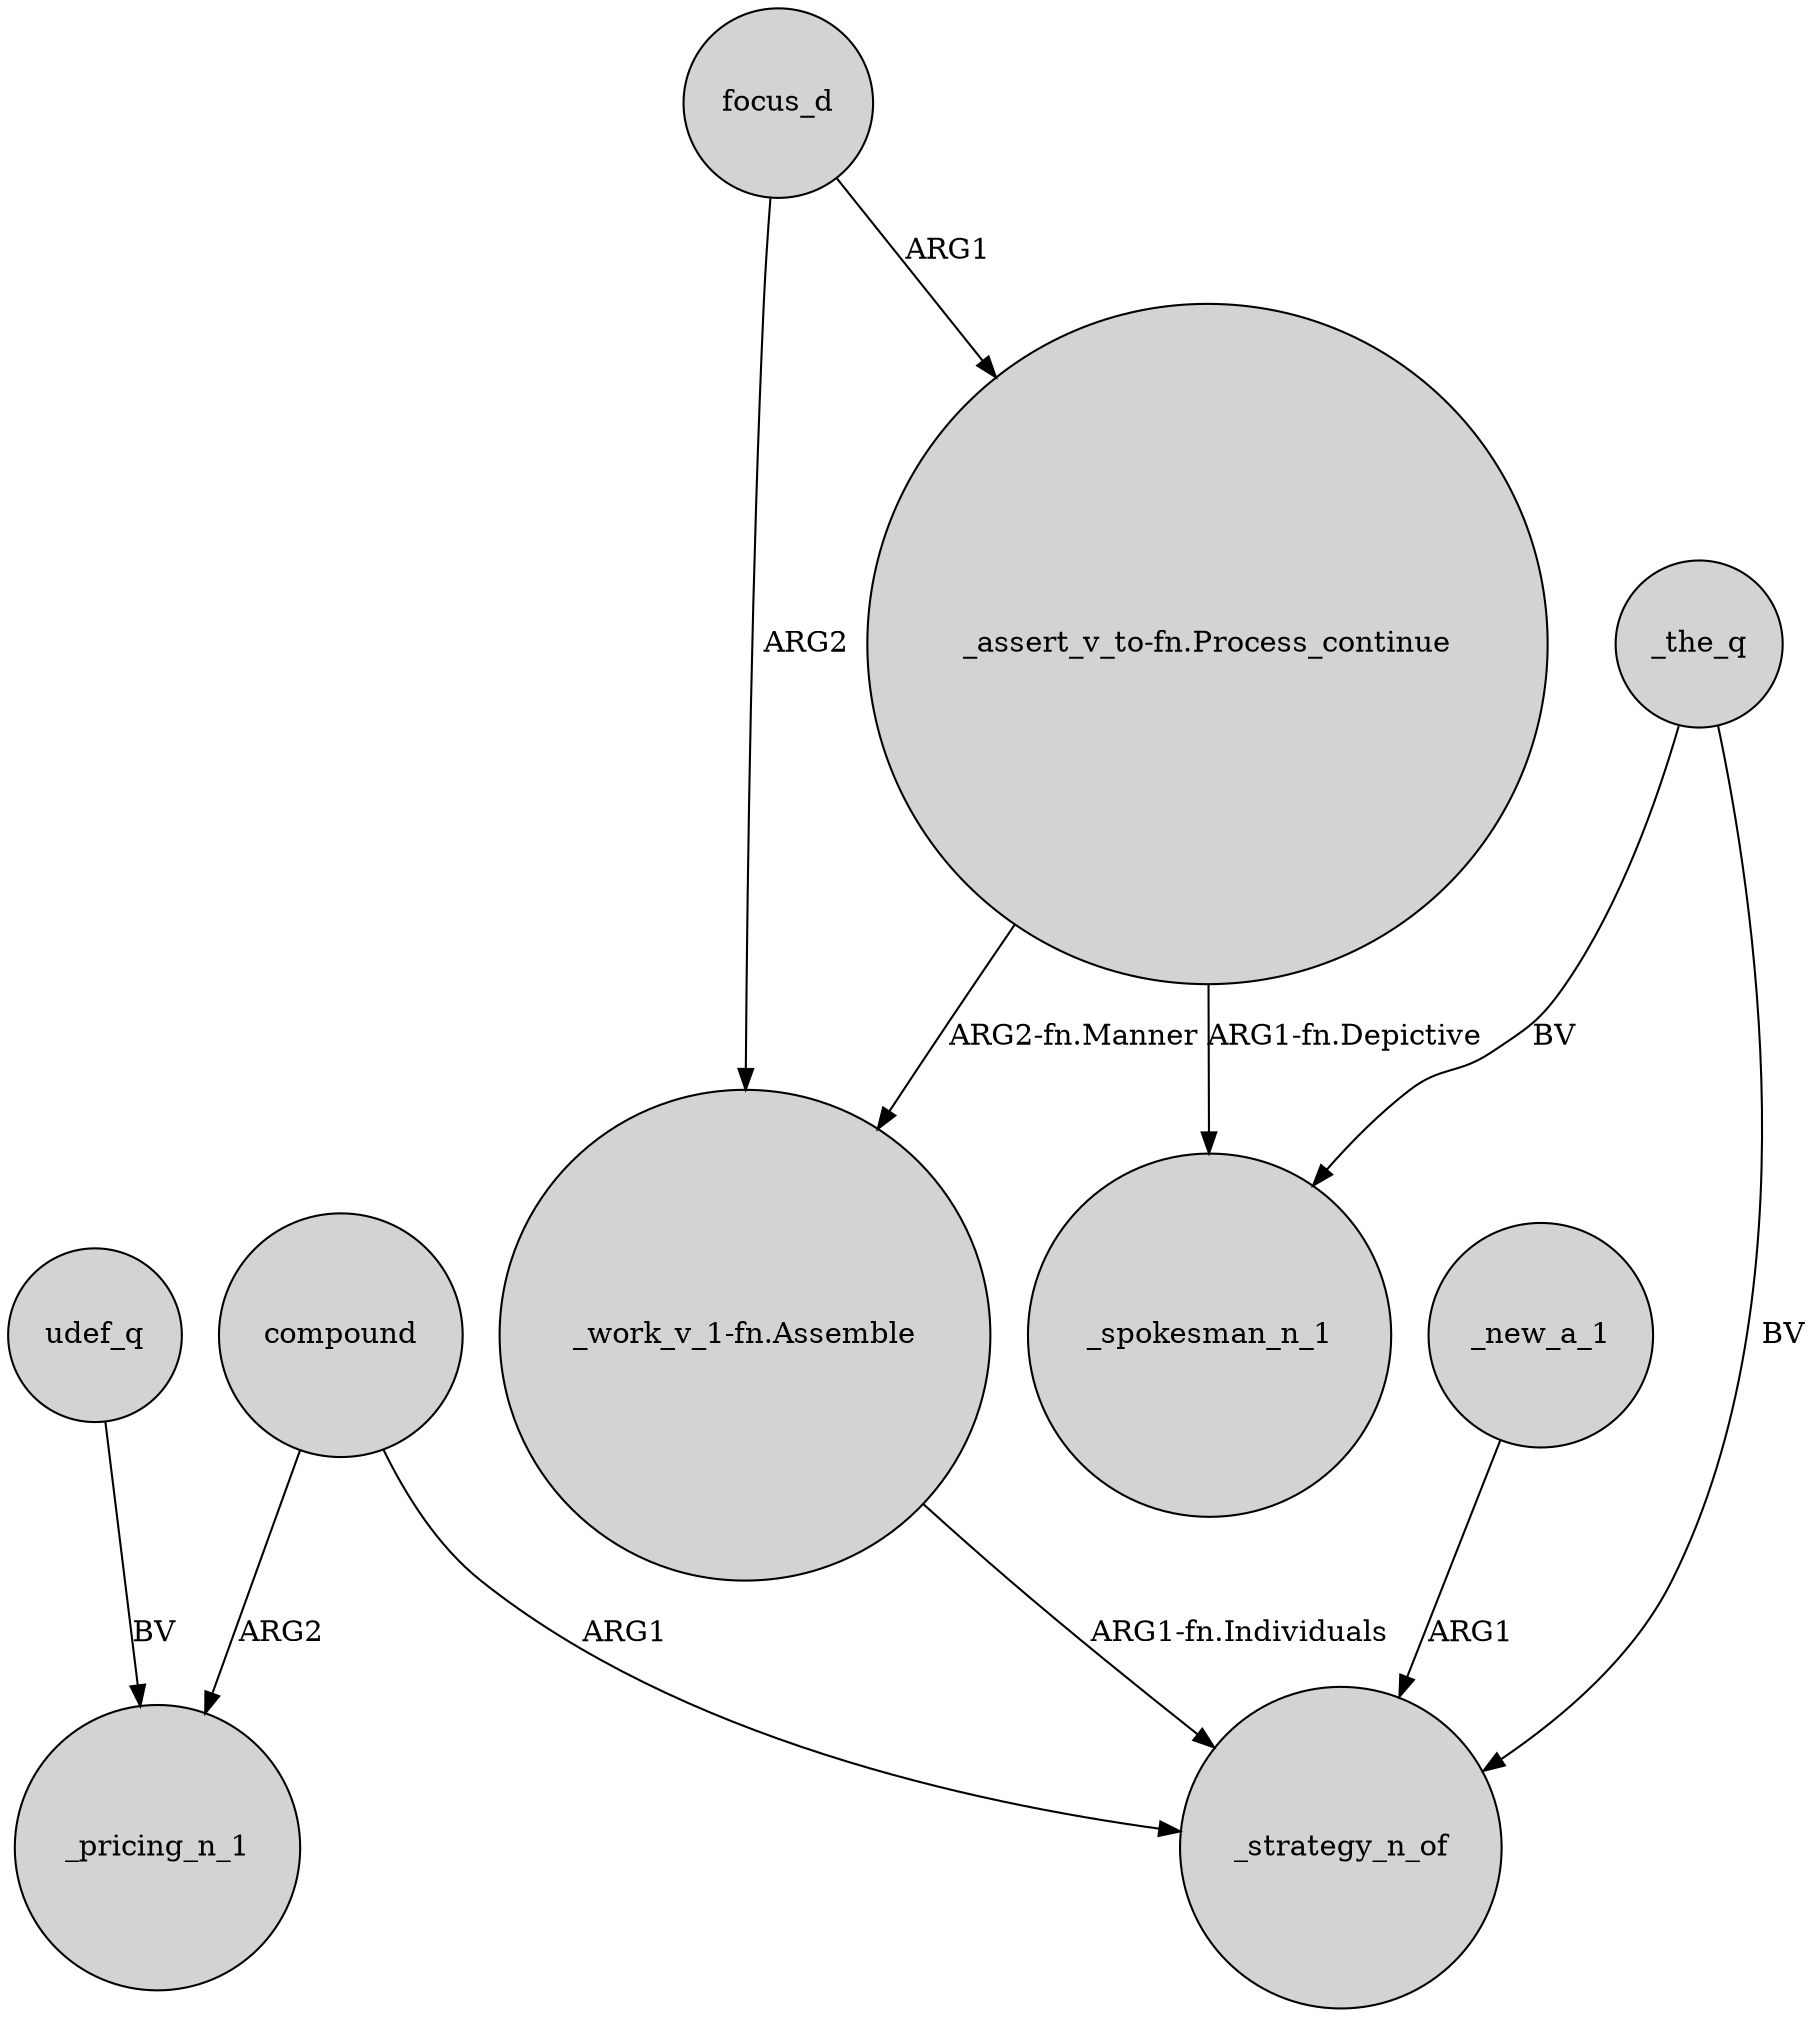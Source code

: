digraph {
	node [shape=circle style=filled]
	compound -> _pricing_n_1 [label=ARG2]
	_the_q -> _spokesman_n_1 [label=BV]
	"_assert_v_to-fn.Process_continue" -> "_work_v_1-fn.Assemble" [label="ARG2-fn.Manner"]
	_new_a_1 -> _strategy_n_of [label=ARG1]
	_the_q -> _strategy_n_of [label=BV]
	compound -> _strategy_n_of [label=ARG1]
	focus_d -> "_assert_v_to-fn.Process_continue" [label=ARG1]
	focus_d -> "_work_v_1-fn.Assemble" [label=ARG2]
	udef_q -> _pricing_n_1 [label=BV]
	"_work_v_1-fn.Assemble" -> _strategy_n_of [label="ARG1-fn.Individuals"]
	"_assert_v_to-fn.Process_continue" -> _spokesman_n_1 [label="ARG1-fn.Depictive"]
}
